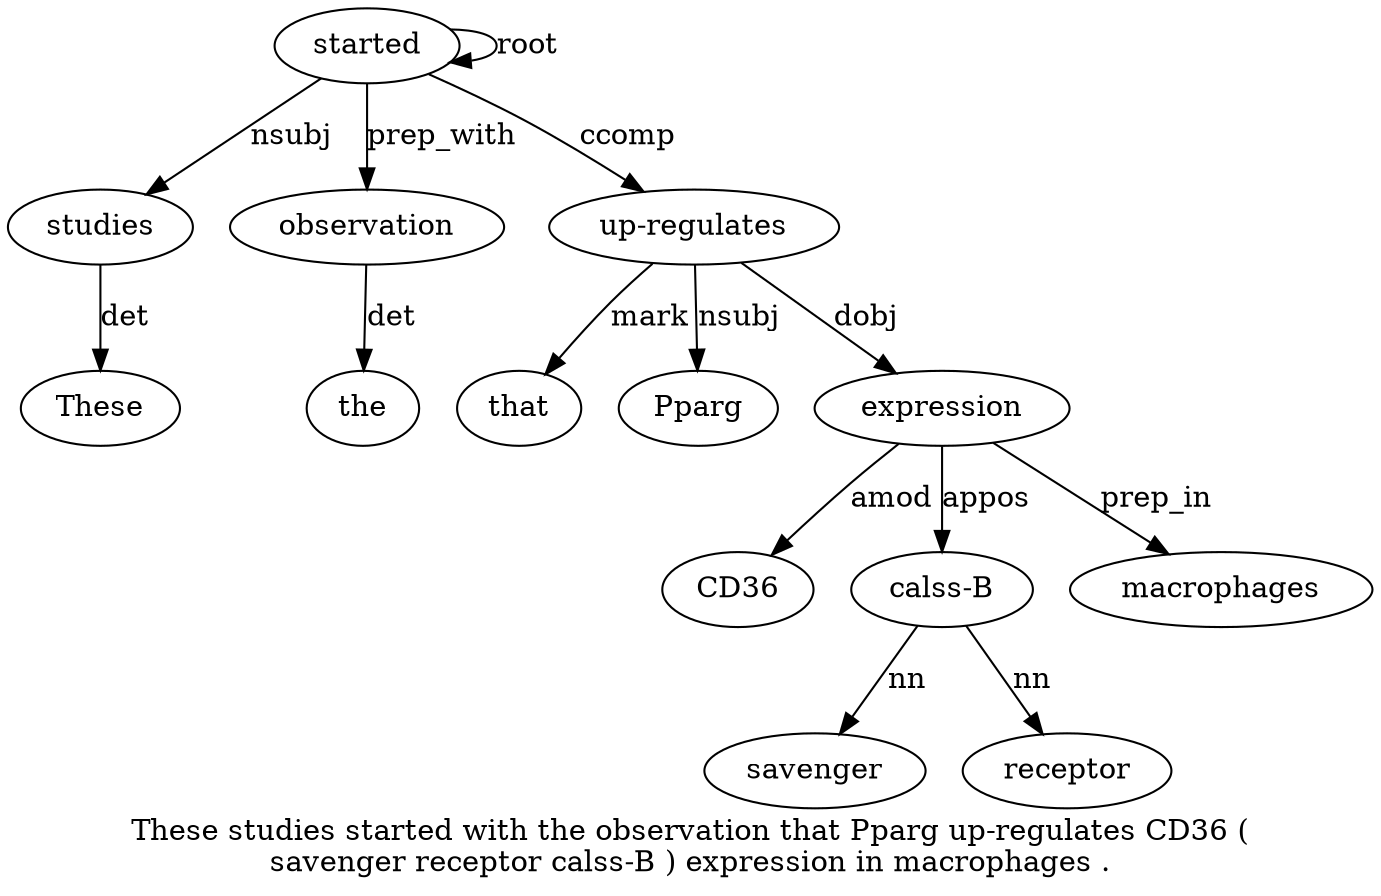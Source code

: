 digraph "These studies started with the observation that Pparg up-regulates CD36 ( savenger receptor calss-B ) expression in macrophages ." {
label="These studies started with the observation that Pparg up-regulates CD36 (
savenger receptor calss-B ) expression in macrophages .";
studies2 [style=filled, fillcolor=white, label=studies];
These1 [style=filled, fillcolor=white, label=These];
studies2 -> These1  [label=det];
started3 [style=filled, fillcolor=white, label=started];
started3 -> studies2  [label=nsubj];
started3 -> started3  [label=root];
observation6 [style=filled, fillcolor=white, label=observation];
the5 [style=filled, fillcolor=white, label=the];
observation6 -> the5  [label=det];
started3 -> observation6  [label=prep_with];
"up-regulates9" [style=filled, fillcolor=white, label="up-regulates"];
that7 [style=filled, fillcolor=white, label=that];
"up-regulates9" -> that7  [label=mark];
Pparg8 [style=filled, fillcolor=white, label=Pparg];
"up-regulates9" -> Pparg8  [label=nsubj];
started3 -> "up-regulates9"  [label=ccomp];
expression16 [style=filled, fillcolor=white, label=expression];
CD3610 [style=filled, fillcolor=white, label=CD36];
expression16 -> CD3610  [label=amod];
"calss-B14" [style=filled, fillcolor=white, label="calss-B"];
savenger12 [style=filled, fillcolor=white, label=savenger];
"calss-B14" -> savenger12  [label=nn];
receptor13 [style=filled, fillcolor=white, label=receptor];
"calss-B14" -> receptor13  [label=nn];
expression16 -> "calss-B14"  [label=appos];
"up-regulates9" -> expression16  [label=dobj];
macrophages18 [style=filled, fillcolor=white, label=macrophages];
expression16 -> macrophages18  [label=prep_in];
}
